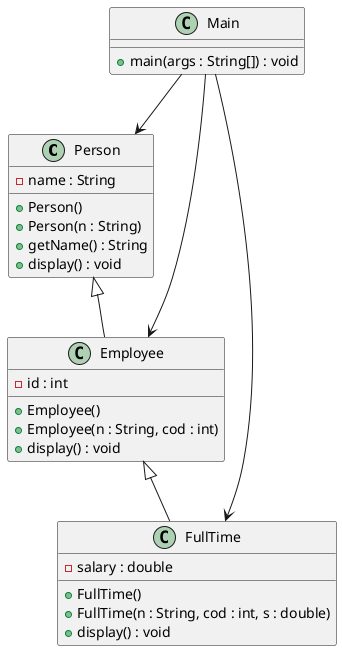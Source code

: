 @startuml Diagrama
class Person {
    -name : String
    +Person()
    +Person(n : String)
    +getName() : String
    +display() : void
}

class Employee {
    -id : int
    +Employee()
    +Employee(n : String, cod : int)
    +display() : void
}

class FullTime {
    -salary : double
    +FullTime()
    +FullTime(n : String, cod : int, s : double)
    +display() : void
}

class Main {
    +main(args : String[]) : void
}

Person <|-- Employee
Employee <|-- FullTime

Main --> Person
Main --> Employee
Main --> FullTime

@enduml